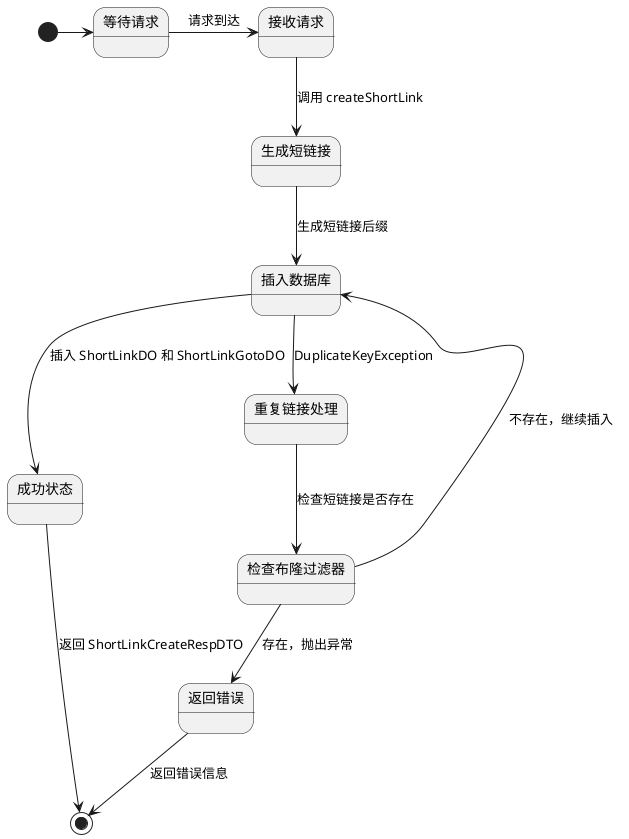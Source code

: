 @startuml
[*] -> 等待请求

等待请求 -> 接收请求 : 请求到达
接收请求 --> 生成短链接 : 调用 createShortLink
生成短链接 --> 插入数据库 : 生成短链接后缀
插入数据库 --> 成功状态 : 插入 ShortLinkDO 和 ShortLinkGotoDO
插入数据库 --> 重复链接处理 : DuplicateKeyException

重复链接处理 --> 检查布隆过滤器 : 检查短链接是否存在
检查布隆过滤器 --> 插入数据库 : 不存在，继续插入
检查布隆过滤器 --> 返回错误 : 存在，抛出异常

成功状态 --> [*] : 返回 ShortLinkCreateRespDTO
返回错误 --> [*] : 返回错误信息
@enduml
